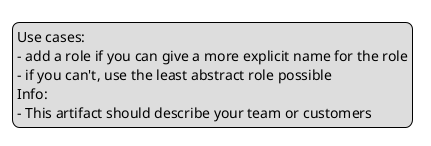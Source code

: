 @startuml Roles

legend bottom right
  Use cases:
  - add a role if you can give a more explicit name for the role
  - if you can't, use the least abstract role possible
  Info:
  - This artifact should describe your team or customers
endlegend

@enduml